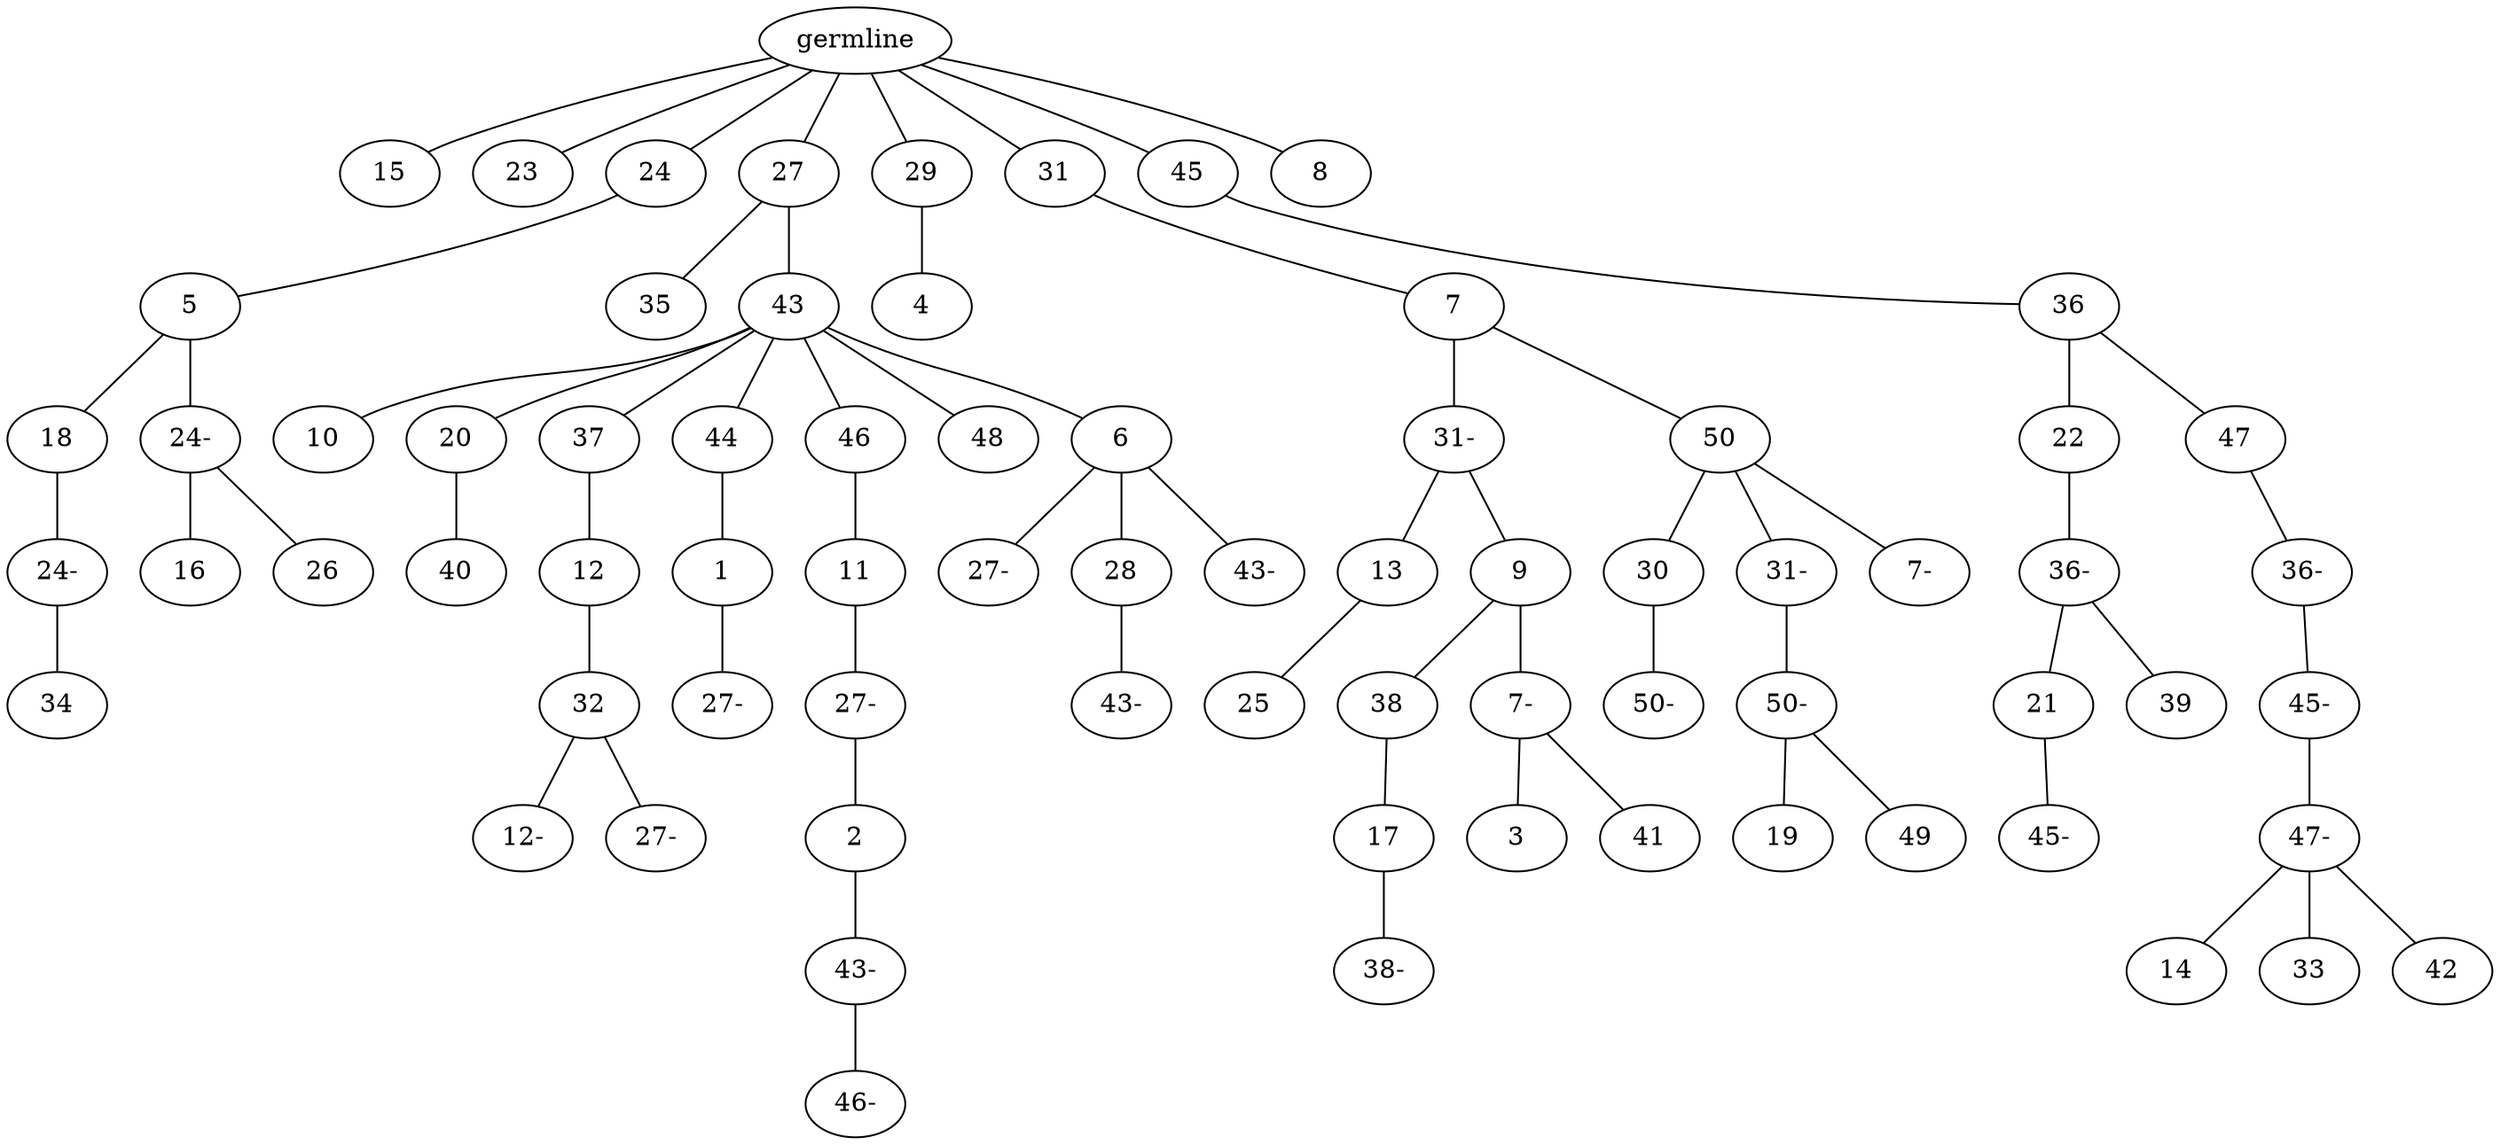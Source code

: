 graph tree {
    "140423420703408" [label="germline"];
    "140423420391488" [label="15"];
    "140423419554736" [label="23"];
    "140423418823008" [label="24"];
    "140423419571408" [label="5"];
    "140423419570208" [label="18"];
    "140423419568768" [label="24-"];
    "140423419595360" [label="34"];
    "140423419569536" [label="24-"];
    "140423419594448" [label="16"];
    "140423419592960" [label="26"];
    "140423418552768" [label="27"];
    "140423419569728" [label="35"];
    "140423419569296" [label="43"];
    "140423419595504" [label="10"];
    "140423419596560" [label="20"];
    "140423419594256" [label="40"];
    "140423419595072" [label="37"];
    "140423419592864" [label="12"];
    "140423420817712" [label="32"];
    "140423420819200" [label="12-"];
    "140423420703648" [label="27-"];
    "140423419595840" [label="44"];
    "140423420820112" [label="1"];
    "140423420819152" [label="27-"];
    "140423419593920" [label="46"];
    "140423420817808" [label="11"];
    "140423419497536" [label="27-"];
    "140423419494608" [label="2"];
    "140423419495664" [label="43-"];
    "140423419496048" [label="46-"];
    "140423419594208" [label="48"];
    "140423420819056" [label="6"];
    "140423419498160" [label="27-"];
    "140423419498112" [label="28"];
    "140423419497680" [label="43-"];
    "140423419497392" [label="43-"];
    "140423419595264" [label="29"];
    "140423420164992" [label="4"];
    "140423419077824" [label="31"];
    "140423420818096" [label="7"];
    "140423419496624" [label="31-"];
    "140423420686928" [label="13"];
    "140423420688656" [label="25"];
    "140423420689280" [label="9"];
    "140423420688320" [label="38"];
    "140423420856640" [label="17"];
    "140423420855008" [label="38-"];
    "140423420855440" [label="7-"];
    "140423420855632" [label="3"];
    "140423420855584" [label="41"];
    "140423419496192" [label="50"];
    "140423420688224" [label="30"];
    "140423420854864" [label="50-"];
    "140423420689808" [label="31-"];
    "140423419954416" [label="50-"];
    "140423419953504" [label="19"];
    "140423419954608" [label="49"];
    "140423420686736" [label="7-"];
    "140423419079312" [label="45"];
    "140423419495376" [label="36"];
    "140423420687936" [label="22"];
    "140423419956768" [label="36-"];
    "140423420887584" [label="21"];
    "140423420888928" [label="45-"];
    "140423420887920" [label="39"];
    "140423420857264" [label="47"];
    "140423420888016" [label="36-"];
    "140423420888832" [label="45-"];
    "140423420888640" [label="47-"];
    "140423420095648" [label="14"];
    "140423420095024" [label="33"];
    "140423420095264" [label="42"];
    "140423419571696" [label="8"];
    "140423420703408" -- "140423420391488";
    "140423420703408" -- "140423419554736";
    "140423420703408" -- "140423418823008";
    "140423420703408" -- "140423418552768";
    "140423420703408" -- "140423419595264";
    "140423420703408" -- "140423419077824";
    "140423420703408" -- "140423419079312";
    "140423420703408" -- "140423419571696";
    "140423418823008" -- "140423419571408";
    "140423419571408" -- "140423419570208";
    "140423419571408" -- "140423419569536";
    "140423419570208" -- "140423419568768";
    "140423419568768" -- "140423419595360";
    "140423419569536" -- "140423419594448";
    "140423419569536" -- "140423419592960";
    "140423418552768" -- "140423419569728";
    "140423418552768" -- "140423419569296";
    "140423419569296" -- "140423419595504";
    "140423419569296" -- "140423419596560";
    "140423419569296" -- "140423419595072";
    "140423419569296" -- "140423419595840";
    "140423419569296" -- "140423419593920";
    "140423419569296" -- "140423419594208";
    "140423419569296" -- "140423420819056";
    "140423419596560" -- "140423419594256";
    "140423419595072" -- "140423419592864";
    "140423419592864" -- "140423420817712";
    "140423420817712" -- "140423420819200";
    "140423420817712" -- "140423420703648";
    "140423419595840" -- "140423420820112";
    "140423420820112" -- "140423420819152";
    "140423419593920" -- "140423420817808";
    "140423420817808" -- "140423419497536";
    "140423419497536" -- "140423419494608";
    "140423419494608" -- "140423419495664";
    "140423419495664" -- "140423419496048";
    "140423420819056" -- "140423419498160";
    "140423420819056" -- "140423419498112";
    "140423420819056" -- "140423419497392";
    "140423419498112" -- "140423419497680";
    "140423419595264" -- "140423420164992";
    "140423419077824" -- "140423420818096";
    "140423420818096" -- "140423419496624";
    "140423420818096" -- "140423419496192";
    "140423419496624" -- "140423420686928";
    "140423419496624" -- "140423420689280";
    "140423420686928" -- "140423420688656";
    "140423420689280" -- "140423420688320";
    "140423420689280" -- "140423420855440";
    "140423420688320" -- "140423420856640";
    "140423420856640" -- "140423420855008";
    "140423420855440" -- "140423420855632";
    "140423420855440" -- "140423420855584";
    "140423419496192" -- "140423420688224";
    "140423419496192" -- "140423420689808";
    "140423419496192" -- "140423420686736";
    "140423420688224" -- "140423420854864";
    "140423420689808" -- "140423419954416";
    "140423419954416" -- "140423419953504";
    "140423419954416" -- "140423419954608";
    "140423419079312" -- "140423419495376";
    "140423419495376" -- "140423420687936";
    "140423419495376" -- "140423420857264";
    "140423420687936" -- "140423419956768";
    "140423419956768" -- "140423420887584";
    "140423419956768" -- "140423420887920";
    "140423420887584" -- "140423420888928";
    "140423420857264" -- "140423420888016";
    "140423420888016" -- "140423420888832";
    "140423420888832" -- "140423420888640";
    "140423420888640" -- "140423420095648";
    "140423420888640" -- "140423420095024";
    "140423420888640" -- "140423420095264";
}
